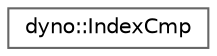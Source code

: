 digraph "Graphical Class Hierarchy"
{
 // LATEX_PDF_SIZE
  bgcolor="transparent";
  edge [fontname=Helvetica,fontsize=10,labelfontname=Helvetica,labelfontsize=10];
  node [fontname=Helvetica,fontsize=10,shape=box,height=0.2,width=0.4];
  rankdir="LR";
  Node0 [id="Node000000",label="dyno::IndexCmp",height=0.2,width=0.4,color="grey40", fillcolor="white", style="filled",URL="$structdyno_1_1_index_cmp.html",tooltip=" "];
}
